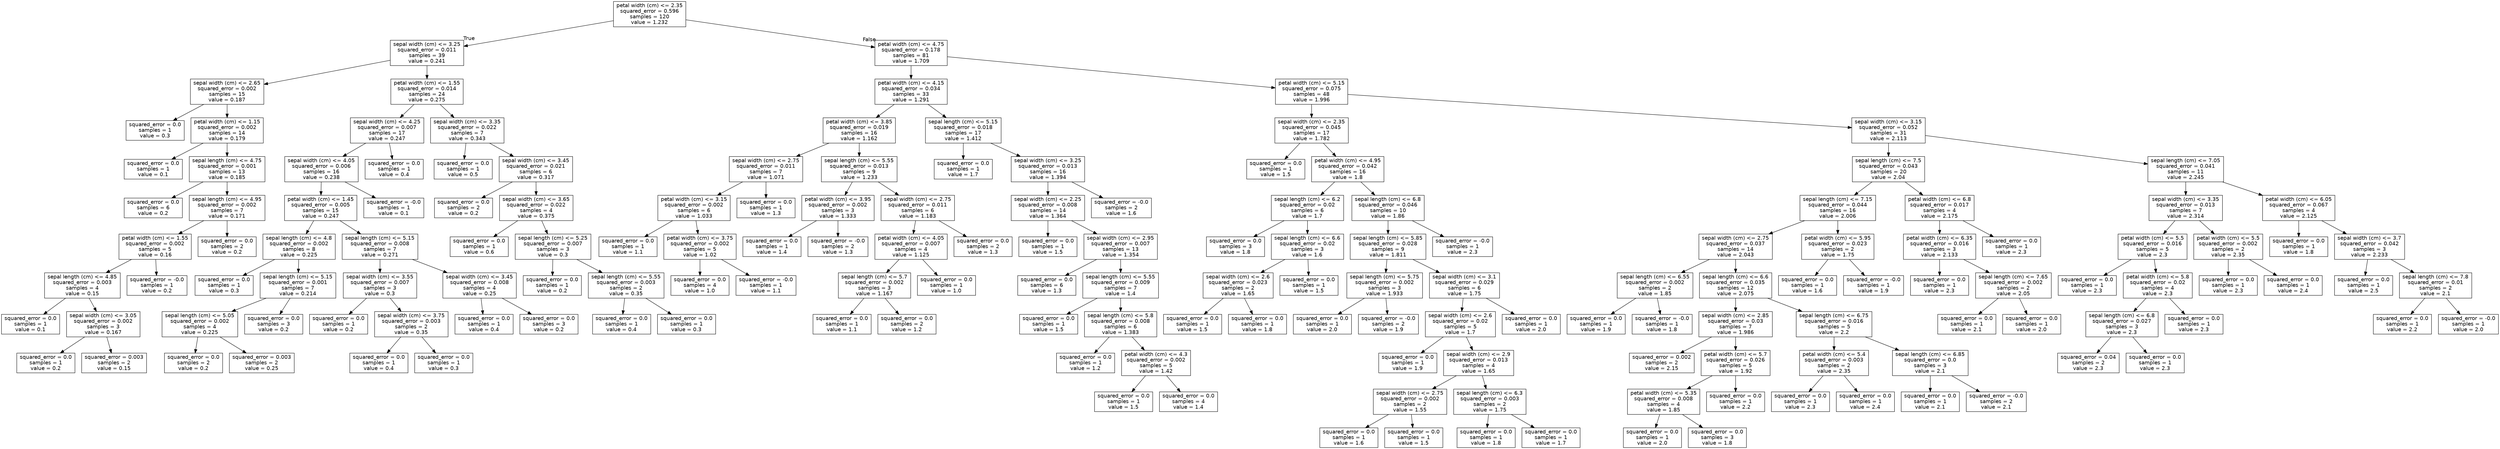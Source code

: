digraph Tree {
node [shape=box, fontname="helvetica"] ;
edge [fontname="helvetica"] ;
0 [label="petal width (cm) <= 2.35\nsquared_error = 0.596\nsamples = 120\nvalue = 1.232"] ;
1 [label="sepal width (cm) <= 3.25\nsquared_error = 0.011\nsamples = 39\nvalue = 0.241"] ;
0 -> 1 [labeldistance=2.5, labelangle=45, headlabel="True"] ;
2 [label="sepal width (cm) <= 2.65\nsquared_error = 0.002\nsamples = 15\nvalue = 0.187"] ;
1 -> 2 ;
3 [label="squared_error = 0.0\nsamples = 1\nvalue = 0.3"] ;
2 -> 3 ;
4 [label="petal width (cm) <= 1.15\nsquared_error = 0.002\nsamples = 14\nvalue = 0.179"] ;
2 -> 4 ;
5 [label="squared_error = 0.0\nsamples = 1\nvalue = 0.1"] ;
4 -> 5 ;
6 [label="sepal length (cm) <= 4.75\nsquared_error = 0.001\nsamples = 13\nvalue = 0.185"] ;
4 -> 6 ;
7 [label="squared_error = 0.0\nsamples = 6\nvalue = 0.2"] ;
6 -> 7 ;
8 [label="sepal length (cm) <= 4.95\nsquared_error = 0.002\nsamples = 7\nvalue = 0.171"] ;
6 -> 8 ;
9 [label="petal width (cm) <= 1.55\nsquared_error = 0.002\nsamples = 5\nvalue = 0.16"] ;
8 -> 9 ;
10 [label="sepal length (cm) <= 4.85\nsquared_error = 0.003\nsamples = 4\nvalue = 0.15"] ;
9 -> 10 ;
11 [label="squared_error = 0.0\nsamples = 1\nvalue = 0.1"] ;
10 -> 11 ;
12 [label="sepal width (cm) <= 3.05\nsquared_error = 0.002\nsamples = 3\nvalue = 0.167"] ;
10 -> 12 ;
13 [label="squared_error = 0.0\nsamples = 1\nvalue = 0.2"] ;
12 -> 13 ;
14 [label="squared_error = 0.003\nsamples = 2\nvalue = 0.15"] ;
12 -> 14 ;
15 [label="squared_error = -0.0\nsamples = 1\nvalue = 0.2"] ;
9 -> 15 ;
16 [label="squared_error = 0.0\nsamples = 2\nvalue = 0.2"] ;
8 -> 16 ;
17 [label="petal width (cm) <= 1.55\nsquared_error = 0.014\nsamples = 24\nvalue = 0.275"] ;
1 -> 17 ;
18 [label="sepal width (cm) <= 4.25\nsquared_error = 0.007\nsamples = 17\nvalue = 0.247"] ;
17 -> 18 ;
19 [label="sepal width (cm) <= 4.05\nsquared_error = 0.006\nsamples = 16\nvalue = 0.238"] ;
18 -> 19 ;
20 [label="petal width (cm) <= 1.45\nsquared_error = 0.005\nsamples = 15\nvalue = 0.247"] ;
19 -> 20 ;
21 [label="sepal length (cm) <= 4.8\nsquared_error = 0.002\nsamples = 8\nvalue = 0.225"] ;
20 -> 21 ;
22 [label="squared_error = 0.0\nsamples = 1\nvalue = 0.3"] ;
21 -> 22 ;
23 [label="sepal length (cm) <= 5.15\nsquared_error = 0.001\nsamples = 7\nvalue = 0.214"] ;
21 -> 23 ;
24 [label="sepal length (cm) <= 5.05\nsquared_error = 0.002\nsamples = 4\nvalue = 0.225"] ;
23 -> 24 ;
25 [label="squared_error = 0.0\nsamples = 2\nvalue = 0.2"] ;
24 -> 25 ;
26 [label="squared_error = 0.003\nsamples = 2\nvalue = 0.25"] ;
24 -> 26 ;
27 [label="squared_error = 0.0\nsamples = 3\nvalue = 0.2"] ;
23 -> 27 ;
28 [label="sepal length (cm) <= 5.15\nsquared_error = 0.008\nsamples = 7\nvalue = 0.271"] ;
20 -> 28 ;
29 [label="sepal width (cm) <= 3.55\nsquared_error = 0.007\nsamples = 3\nvalue = 0.3"] ;
28 -> 29 ;
30 [label="squared_error = 0.0\nsamples = 1\nvalue = 0.2"] ;
29 -> 30 ;
31 [label="sepal width (cm) <= 3.75\nsquared_error = 0.003\nsamples = 2\nvalue = 0.35"] ;
29 -> 31 ;
32 [label="squared_error = 0.0\nsamples = 1\nvalue = 0.4"] ;
31 -> 32 ;
33 [label="squared_error = 0.0\nsamples = 1\nvalue = 0.3"] ;
31 -> 33 ;
34 [label="sepal width (cm) <= 3.45\nsquared_error = 0.008\nsamples = 4\nvalue = 0.25"] ;
28 -> 34 ;
35 [label="squared_error = 0.0\nsamples = 1\nvalue = 0.4"] ;
34 -> 35 ;
36 [label="squared_error = 0.0\nsamples = 3\nvalue = 0.2"] ;
34 -> 36 ;
37 [label="squared_error = -0.0\nsamples = 1\nvalue = 0.1"] ;
19 -> 37 ;
38 [label="squared_error = 0.0\nsamples = 1\nvalue = 0.4"] ;
18 -> 38 ;
39 [label="sepal width (cm) <= 3.35\nsquared_error = 0.022\nsamples = 7\nvalue = 0.343"] ;
17 -> 39 ;
40 [label="squared_error = 0.0\nsamples = 1\nvalue = 0.5"] ;
39 -> 40 ;
41 [label="sepal width (cm) <= 3.45\nsquared_error = 0.021\nsamples = 6\nvalue = 0.317"] ;
39 -> 41 ;
42 [label="squared_error = 0.0\nsamples = 2\nvalue = 0.2"] ;
41 -> 42 ;
43 [label="sepal width (cm) <= 3.65\nsquared_error = 0.022\nsamples = 4\nvalue = 0.375"] ;
41 -> 43 ;
44 [label="squared_error = 0.0\nsamples = 1\nvalue = 0.6"] ;
43 -> 44 ;
45 [label="sepal length (cm) <= 5.25\nsquared_error = 0.007\nsamples = 3\nvalue = 0.3"] ;
43 -> 45 ;
46 [label="squared_error = 0.0\nsamples = 1\nvalue = 0.2"] ;
45 -> 46 ;
47 [label="sepal length (cm) <= 5.55\nsquared_error = 0.003\nsamples = 2\nvalue = 0.35"] ;
45 -> 47 ;
48 [label="squared_error = 0.0\nsamples = 1\nvalue = 0.4"] ;
47 -> 48 ;
49 [label="squared_error = 0.0\nsamples = 1\nvalue = 0.3"] ;
47 -> 49 ;
50 [label="petal width (cm) <= 4.75\nsquared_error = 0.178\nsamples = 81\nvalue = 1.709"] ;
0 -> 50 [labeldistance=2.5, labelangle=-45, headlabel="False"] ;
51 [label="petal width (cm) <= 4.15\nsquared_error = 0.034\nsamples = 33\nvalue = 1.291"] ;
50 -> 51 ;
52 [label="petal width (cm) <= 3.85\nsquared_error = 0.019\nsamples = 16\nvalue = 1.162"] ;
51 -> 52 ;
53 [label="sepal width (cm) <= 2.75\nsquared_error = 0.011\nsamples = 7\nvalue = 1.071"] ;
52 -> 53 ;
54 [label="petal width (cm) <= 3.15\nsquared_error = 0.002\nsamples = 6\nvalue = 1.033"] ;
53 -> 54 ;
55 [label="squared_error = 0.0\nsamples = 1\nvalue = 1.1"] ;
54 -> 55 ;
56 [label="petal width (cm) <= 3.75\nsquared_error = 0.002\nsamples = 5\nvalue = 1.02"] ;
54 -> 56 ;
57 [label="squared_error = 0.0\nsamples = 4\nvalue = 1.0"] ;
56 -> 57 ;
58 [label="squared_error = -0.0\nsamples = 1\nvalue = 1.1"] ;
56 -> 58 ;
59 [label="squared_error = 0.0\nsamples = 1\nvalue = 1.3"] ;
53 -> 59 ;
60 [label="sepal length (cm) <= 5.55\nsquared_error = 0.013\nsamples = 9\nvalue = 1.233"] ;
52 -> 60 ;
61 [label="petal width (cm) <= 3.95\nsquared_error = 0.002\nsamples = 3\nvalue = 1.333"] ;
60 -> 61 ;
62 [label="squared_error = 0.0\nsamples = 1\nvalue = 1.4"] ;
61 -> 62 ;
63 [label="squared_error = -0.0\nsamples = 2\nvalue = 1.3"] ;
61 -> 63 ;
64 [label="sepal width (cm) <= 2.75\nsquared_error = 0.011\nsamples = 6\nvalue = 1.183"] ;
60 -> 64 ;
65 [label="petal width (cm) <= 4.05\nsquared_error = 0.007\nsamples = 4\nvalue = 1.125"] ;
64 -> 65 ;
66 [label="sepal length (cm) <= 5.7\nsquared_error = 0.002\nsamples = 3\nvalue = 1.167"] ;
65 -> 66 ;
67 [label="squared_error = 0.0\nsamples = 1\nvalue = 1.1"] ;
66 -> 67 ;
68 [label="squared_error = 0.0\nsamples = 2\nvalue = 1.2"] ;
66 -> 68 ;
69 [label="squared_error = 0.0\nsamples = 1\nvalue = 1.0"] ;
65 -> 69 ;
70 [label="squared_error = 0.0\nsamples = 2\nvalue = 1.3"] ;
64 -> 70 ;
71 [label="sepal length (cm) <= 5.15\nsquared_error = 0.018\nsamples = 17\nvalue = 1.412"] ;
51 -> 71 ;
72 [label="squared_error = 0.0\nsamples = 1\nvalue = 1.7"] ;
71 -> 72 ;
73 [label="sepal width (cm) <= 3.25\nsquared_error = 0.013\nsamples = 16\nvalue = 1.394"] ;
71 -> 73 ;
74 [label="sepal width (cm) <= 2.25\nsquared_error = 0.008\nsamples = 14\nvalue = 1.364"] ;
73 -> 74 ;
75 [label="squared_error = 0.0\nsamples = 1\nvalue = 1.5"] ;
74 -> 75 ;
76 [label="sepal width (cm) <= 2.95\nsquared_error = 0.007\nsamples = 13\nvalue = 1.354"] ;
74 -> 76 ;
77 [label="squared_error = 0.0\nsamples = 6\nvalue = 1.3"] ;
76 -> 77 ;
78 [label="sepal length (cm) <= 5.55\nsquared_error = 0.009\nsamples = 7\nvalue = 1.4"] ;
76 -> 78 ;
79 [label="squared_error = 0.0\nsamples = 1\nvalue = 1.5"] ;
78 -> 79 ;
80 [label="sepal length (cm) <= 5.8\nsquared_error = 0.008\nsamples = 6\nvalue = 1.383"] ;
78 -> 80 ;
81 [label="squared_error = 0.0\nsamples = 1\nvalue = 1.2"] ;
80 -> 81 ;
82 [label="petal width (cm) <= 4.3\nsquared_error = 0.002\nsamples = 5\nvalue = 1.42"] ;
80 -> 82 ;
83 [label="squared_error = 0.0\nsamples = 1\nvalue = 1.5"] ;
82 -> 83 ;
84 [label="squared_error = 0.0\nsamples = 4\nvalue = 1.4"] ;
82 -> 84 ;
85 [label="squared_error = -0.0\nsamples = 2\nvalue = 1.6"] ;
73 -> 85 ;
86 [label="petal width (cm) <= 5.15\nsquared_error = 0.075\nsamples = 48\nvalue = 1.996"] ;
50 -> 86 ;
87 [label="sepal width (cm) <= 2.35\nsquared_error = 0.045\nsamples = 17\nvalue = 1.782"] ;
86 -> 87 ;
88 [label="squared_error = 0.0\nsamples = 1\nvalue = 1.5"] ;
87 -> 88 ;
89 [label="petal width (cm) <= 4.95\nsquared_error = 0.042\nsamples = 16\nvalue = 1.8"] ;
87 -> 89 ;
90 [label="sepal length (cm) <= 6.2\nsquared_error = 0.02\nsamples = 6\nvalue = 1.7"] ;
89 -> 90 ;
91 [label="squared_error = 0.0\nsamples = 3\nvalue = 1.8"] ;
90 -> 91 ;
92 [label="sepal length (cm) <= 6.6\nsquared_error = 0.02\nsamples = 3\nvalue = 1.6"] ;
90 -> 92 ;
93 [label="sepal width (cm) <= 2.6\nsquared_error = 0.023\nsamples = 2\nvalue = 1.65"] ;
92 -> 93 ;
94 [label="squared_error = 0.0\nsamples = 1\nvalue = 1.5"] ;
93 -> 94 ;
95 [label="squared_error = 0.0\nsamples = 1\nvalue = 1.8"] ;
93 -> 95 ;
96 [label="squared_error = 0.0\nsamples = 1\nvalue = 1.5"] ;
92 -> 96 ;
97 [label="sepal length (cm) <= 6.8\nsquared_error = 0.046\nsamples = 10\nvalue = 1.86"] ;
89 -> 97 ;
98 [label="sepal length (cm) <= 5.85\nsquared_error = 0.028\nsamples = 9\nvalue = 1.811"] ;
97 -> 98 ;
99 [label="sepal length (cm) <= 5.75\nsquared_error = 0.002\nsamples = 3\nvalue = 1.933"] ;
98 -> 99 ;
100 [label="squared_error = 0.0\nsamples = 1\nvalue = 2.0"] ;
99 -> 100 ;
101 [label="squared_error = -0.0\nsamples = 2\nvalue = 1.9"] ;
99 -> 101 ;
102 [label="sepal width (cm) <= 3.1\nsquared_error = 0.029\nsamples = 6\nvalue = 1.75"] ;
98 -> 102 ;
103 [label="sepal width (cm) <= 2.6\nsquared_error = 0.02\nsamples = 5\nvalue = 1.7"] ;
102 -> 103 ;
104 [label="squared_error = 0.0\nsamples = 1\nvalue = 1.9"] ;
103 -> 104 ;
105 [label="sepal width (cm) <= 2.9\nsquared_error = 0.013\nsamples = 4\nvalue = 1.65"] ;
103 -> 105 ;
106 [label="sepal width (cm) <= 2.75\nsquared_error = 0.002\nsamples = 2\nvalue = 1.55"] ;
105 -> 106 ;
107 [label="squared_error = 0.0\nsamples = 1\nvalue = 1.6"] ;
106 -> 107 ;
108 [label="squared_error = 0.0\nsamples = 1\nvalue = 1.5"] ;
106 -> 108 ;
109 [label="sepal length (cm) <= 6.3\nsquared_error = 0.003\nsamples = 2\nvalue = 1.75"] ;
105 -> 109 ;
110 [label="squared_error = 0.0\nsamples = 1\nvalue = 1.8"] ;
109 -> 110 ;
111 [label="squared_error = 0.0\nsamples = 1\nvalue = 1.7"] ;
109 -> 111 ;
112 [label="squared_error = 0.0\nsamples = 1\nvalue = 2.0"] ;
102 -> 112 ;
113 [label="squared_error = -0.0\nsamples = 1\nvalue = 2.3"] ;
97 -> 113 ;
114 [label="sepal width (cm) <= 3.15\nsquared_error = 0.052\nsamples = 31\nvalue = 2.113"] ;
86 -> 114 ;
115 [label="sepal length (cm) <= 7.5\nsquared_error = 0.043\nsamples = 20\nvalue = 2.04"] ;
114 -> 115 ;
116 [label="sepal length (cm) <= 7.15\nsquared_error = 0.044\nsamples = 16\nvalue = 2.006"] ;
115 -> 116 ;
117 [label="sepal width (cm) <= 2.75\nsquared_error = 0.037\nsamples = 14\nvalue = 2.043"] ;
116 -> 117 ;
118 [label="sepal length (cm) <= 6.55\nsquared_error = 0.002\nsamples = 2\nvalue = 1.85"] ;
117 -> 118 ;
119 [label="squared_error = 0.0\nsamples = 1\nvalue = 1.9"] ;
118 -> 119 ;
120 [label="squared_error = -0.0\nsamples = 1\nvalue = 1.8"] ;
118 -> 120 ;
121 [label="sepal length (cm) <= 6.6\nsquared_error = 0.035\nsamples = 12\nvalue = 2.075"] ;
117 -> 121 ;
122 [label="sepal width (cm) <= 2.85\nsquared_error = 0.03\nsamples = 7\nvalue = 1.986"] ;
121 -> 122 ;
123 [label="squared_error = 0.002\nsamples = 2\nvalue = 2.15"] ;
122 -> 123 ;
124 [label="petal width (cm) <= 5.7\nsquared_error = 0.026\nsamples = 5\nvalue = 1.92"] ;
122 -> 124 ;
125 [label="petal width (cm) <= 5.35\nsquared_error = 0.008\nsamples = 4\nvalue = 1.85"] ;
124 -> 125 ;
126 [label="squared_error = 0.0\nsamples = 1\nvalue = 2.0"] ;
125 -> 126 ;
127 [label="squared_error = 0.0\nsamples = 3\nvalue = 1.8"] ;
125 -> 127 ;
128 [label="squared_error = 0.0\nsamples = 1\nvalue = 2.2"] ;
124 -> 128 ;
129 [label="sepal length (cm) <= 6.75\nsquared_error = 0.016\nsamples = 5\nvalue = 2.2"] ;
121 -> 129 ;
130 [label="petal width (cm) <= 5.4\nsquared_error = 0.003\nsamples = 2\nvalue = 2.35"] ;
129 -> 130 ;
131 [label="squared_error = 0.0\nsamples = 1\nvalue = 2.3"] ;
130 -> 131 ;
132 [label="squared_error = 0.0\nsamples = 1\nvalue = 2.4"] ;
130 -> 132 ;
133 [label="sepal length (cm) <= 6.85\nsquared_error = 0.0\nsamples = 3\nvalue = 2.1"] ;
129 -> 133 ;
134 [label="squared_error = 0.0\nsamples = 1\nvalue = 2.1"] ;
133 -> 134 ;
135 [label="squared_error = -0.0\nsamples = 2\nvalue = 2.1"] ;
133 -> 135 ;
136 [label="petal width (cm) <= 5.95\nsquared_error = 0.023\nsamples = 2\nvalue = 1.75"] ;
116 -> 136 ;
137 [label="squared_error = 0.0\nsamples = 1\nvalue = 1.6"] ;
136 -> 137 ;
138 [label="squared_error = -0.0\nsamples = 1\nvalue = 1.9"] ;
136 -> 138 ;
139 [label="petal width (cm) <= 6.8\nsquared_error = 0.017\nsamples = 4\nvalue = 2.175"] ;
115 -> 139 ;
140 [label="petal width (cm) <= 6.35\nsquared_error = 0.016\nsamples = 3\nvalue = 2.133"] ;
139 -> 140 ;
141 [label="squared_error = 0.0\nsamples = 1\nvalue = 2.3"] ;
140 -> 141 ;
142 [label="sepal length (cm) <= 7.65\nsquared_error = 0.002\nsamples = 2\nvalue = 2.05"] ;
140 -> 142 ;
143 [label="squared_error = 0.0\nsamples = 1\nvalue = 2.1"] ;
142 -> 143 ;
144 [label="squared_error = 0.0\nsamples = 1\nvalue = 2.0"] ;
142 -> 144 ;
145 [label="squared_error = 0.0\nsamples = 1\nvalue = 2.3"] ;
139 -> 145 ;
146 [label="sepal length (cm) <= 7.05\nsquared_error = 0.041\nsamples = 11\nvalue = 2.245"] ;
114 -> 146 ;
147 [label="sepal width (cm) <= 3.35\nsquared_error = 0.013\nsamples = 7\nvalue = 2.314"] ;
146 -> 147 ;
148 [label="petal width (cm) <= 5.5\nsquared_error = 0.016\nsamples = 5\nvalue = 2.3"] ;
147 -> 148 ;
149 [label="squared_error = 0.0\nsamples = 1\nvalue = 2.3"] ;
148 -> 149 ;
150 [label="petal width (cm) <= 5.8\nsquared_error = 0.02\nsamples = 4\nvalue = 2.3"] ;
148 -> 150 ;
151 [label="sepal length (cm) <= 6.8\nsquared_error = 0.027\nsamples = 3\nvalue = 2.3"] ;
150 -> 151 ;
152 [label="squared_error = 0.04\nsamples = 2\nvalue = 2.3"] ;
151 -> 152 ;
153 [label="squared_error = 0.0\nsamples = 1\nvalue = 2.3"] ;
151 -> 153 ;
154 [label="squared_error = 0.0\nsamples = 1\nvalue = 2.3"] ;
150 -> 154 ;
155 [label="petal width (cm) <= 5.5\nsquared_error = 0.002\nsamples = 2\nvalue = 2.35"] ;
147 -> 155 ;
156 [label="squared_error = 0.0\nsamples = 1\nvalue = 2.3"] ;
155 -> 156 ;
157 [label="squared_error = 0.0\nsamples = 1\nvalue = 2.4"] ;
155 -> 157 ;
158 [label="petal width (cm) <= 6.05\nsquared_error = 0.067\nsamples = 4\nvalue = 2.125"] ;
146 -> 158 ;
159 [label="squared_error = 0.0\nsamples = 1\nvalue = 1.8"] ;
158 -> 159 ;
160 [label="sepal width (cm) <= 3.7\nsquared_error = 0.042\nsamples = 3\nvalue = 2.233"] ;
158 -> 160 ;
161 [label="squared_error = 0.0\nsamples = 1\nvalue = 2.5"] ;
160 -> 161 ;
162 [label="sepal length (cm) <= 7.8\nsquared_error = 0.01\nsamples = 2\nvalue = 2.1"] ;
160 -> 162 ;
163 [label="squared_error = 0.0\nsamples = 1\nvalue = 2.2"] ;
162 -> 163 ;
164 [label="squared_error = -0.0\nsamples = 1\nvalue = 2.0"] ;
162 -> 164 ;
}